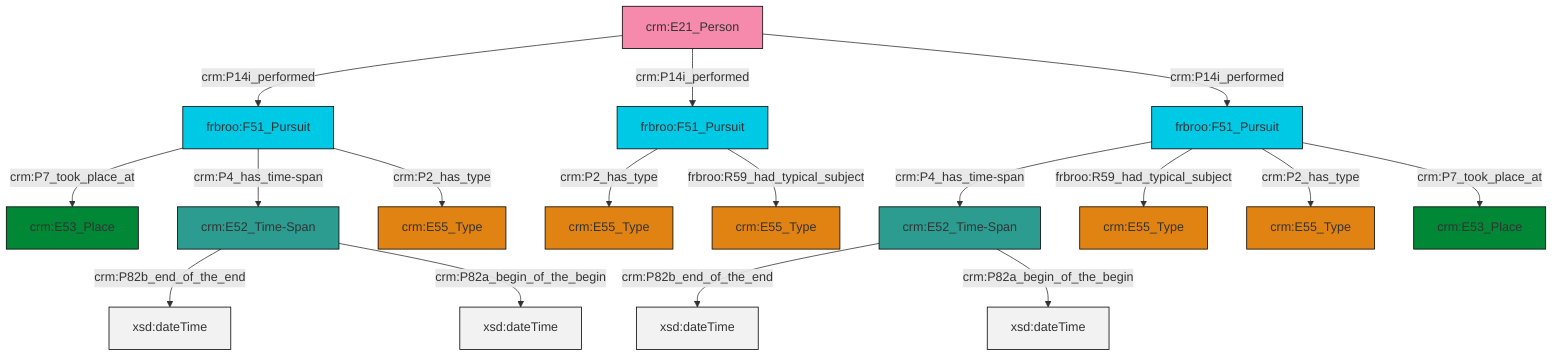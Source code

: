 graph TD
classDef Literal fill:#f2f2f2,stroke:#000000;
classDef CRM_Entity fill:#FFFFFF,stroke:#000000;
classDef Temporal_Entity fill:#00C9E6, stroke:#000000;
classDef Type fill:#E18312, stroke:#000000;
classDef Time-Span fill:#2C9C91, stroke:#000000;
classDef Appellation fill:#FFEB7F, stroke:#000000;
classDef Place fill:#008836, stroke:#000000;
classDef Persistent_Item fill:#B266B2, stroke:#000000;
classDef Conceptual_Object fill:#FFD700, stroke:#000000;
classDef Physical_Thing fill:#D2B48C, stroke:#000000;
classDef Actor fill:#f58aad, stroke:#000000;
classDef PC_Classes fill:#4ce600, stroke:#000000;
classDef Multi fill:#cccccc,stroke:#000000;

4["frbroo:F51_Pursuit"]:::Temporal_Entity -->|crm:P4_has_time-span| 5["crm:E52_Time-Span"]:::Time-Span
6["frbroo:F51_Pursuit"]:::Temporal_Entity -->|crm:P2_has_type| 0["crm:E55_Type"]:::Type
14["crm:E21_Person"]:::Actor -->|crm:P14i_performed| 11["frbroo:F51_Pursuit"]:::Temporal_Entity
4["frbroo:F51_Pursuit"]:::Temporal_Entity -->|frbroo:R59_had_typical_subject| 17["crm:E55_Type"]:::Type
11["frbroo:F51_Pursuit"]:::Temporal_Entity -->|crm:P7_took_place_at| 18["crm:E53_Place"]:::Place
14["crm:E21_Person"]:::Actor -->|crm:P14i_performed| 6["frbroo:F51_Pursuit"]:::Temporal_Entity
22["crm:E52_Time-Span"]:::Time-Span -->|crm:P82b_end_of_the_end| 23[xsd:dateTime]:::Literal
11["frbroo:F51_Pursuit"]:::Temporal_Entity -->|crm:P4_has_time-span| 22["crm:E52_Time-Span"]:::Time-Span
11["frbroo:F51_Pursuit"]:::Temporal_Entity -->|crm:P2_has_type| 2["crm:E55_Type"]:::Type
5["crm:E52_Time-Span"]:::Time-Span -->|crm:P82b_end_of_the_end| 27[xsd:dateTime]:::Literal
6["frbroo:F51_Pursuit"]:::Temporal_Entity -->|frbroo:R59_had_typical_subject| 25["crm:E55_Type"]:::Type
22["crm:E52_Time-Span"]:::Time-Span -->|crm:P82a_begin_of_the_begin| 30[xsd:dateTime]:::Literal
5["crm:E52_Time-Span"]:::Time-Span -->|crm:P82a_begin_of_the_begin| 31[xsd:dateTime]:::Literal
4["frbroo:F51_Pursuit"]:::Temporal_Entity -->|crm:P2_has_type| 8["crm:E55_Type"]:::Type
14["crm:E21_Person"]:::Actor -->|crm:P14i_performed| 4["frbroo:F51_Pursuit"]:::Temporal_Entity
4["frbroo:F51_Pursuit"]:::Temporal_Entity -->|crm:P7_took_place_at| 15["crm:E53_Place"]:::Place
